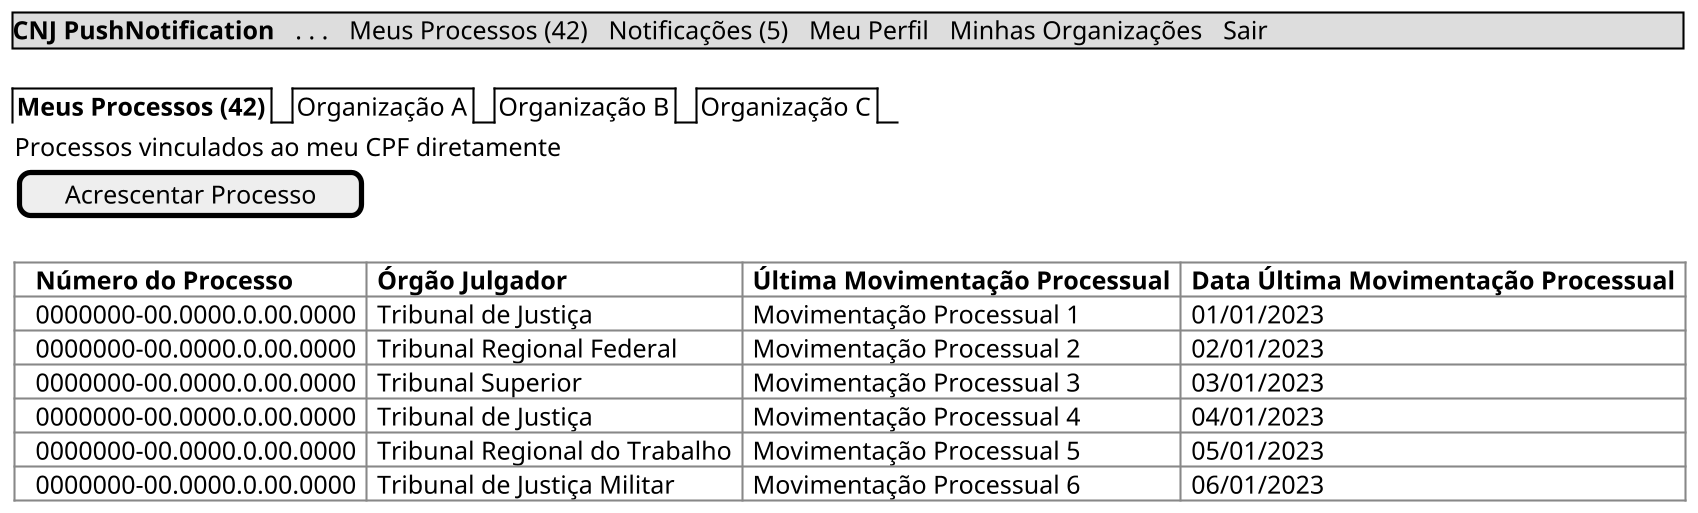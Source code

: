 @startsalt Lista de Processos do Usuário
skinparam dpi 200

{
    {* <b>CNJ PushNotification | . . . | Meus Processos (42) | Notificações (5) | Meu Perfil | Minhas Organizações | Sair }
    .
    {/ <b>Meus Processos (42) | Organização A | Organização B | Organização C}
    {
    Processos vinculados ao meu CPF diretamente
    [Acrescentar Processo]
    .
        {T#
        +<b>Número do Processo | <b>Órgão Julgador | <b>Última Movimentação Processual | <b>Data Última Movimentação Processual
        +0000000-00.0000.0.00.0000 | Tribunal de Justiça | Movimentação Processual 1 | 01/01/2023
        +0000000-00.0000.0.00.0000 | Tribunal Regional Federal | Movimentação Processual 2 | 02/01/2023
        +0000000-00.0000.0.00.0000 | Tribunal Superior | Movimentação Processual 3 | 03/01/2023
        +0000000-00.0000.0.00.0000 | Tribunal de Justiça | Movimentação Processual 4 | 04/01/2023
        +0000000-00.0000.0.00.0000 | Tribunal Regional do Trabalho | Movimentação Processual 5 | 05/01/2023
        +0000000-00.0000.0.00.0000 | Tribunal de Justiça Militar | Movimentação Processual 6 | 06/01/2023
        }
    .
    }
    .
}
@endsalt
